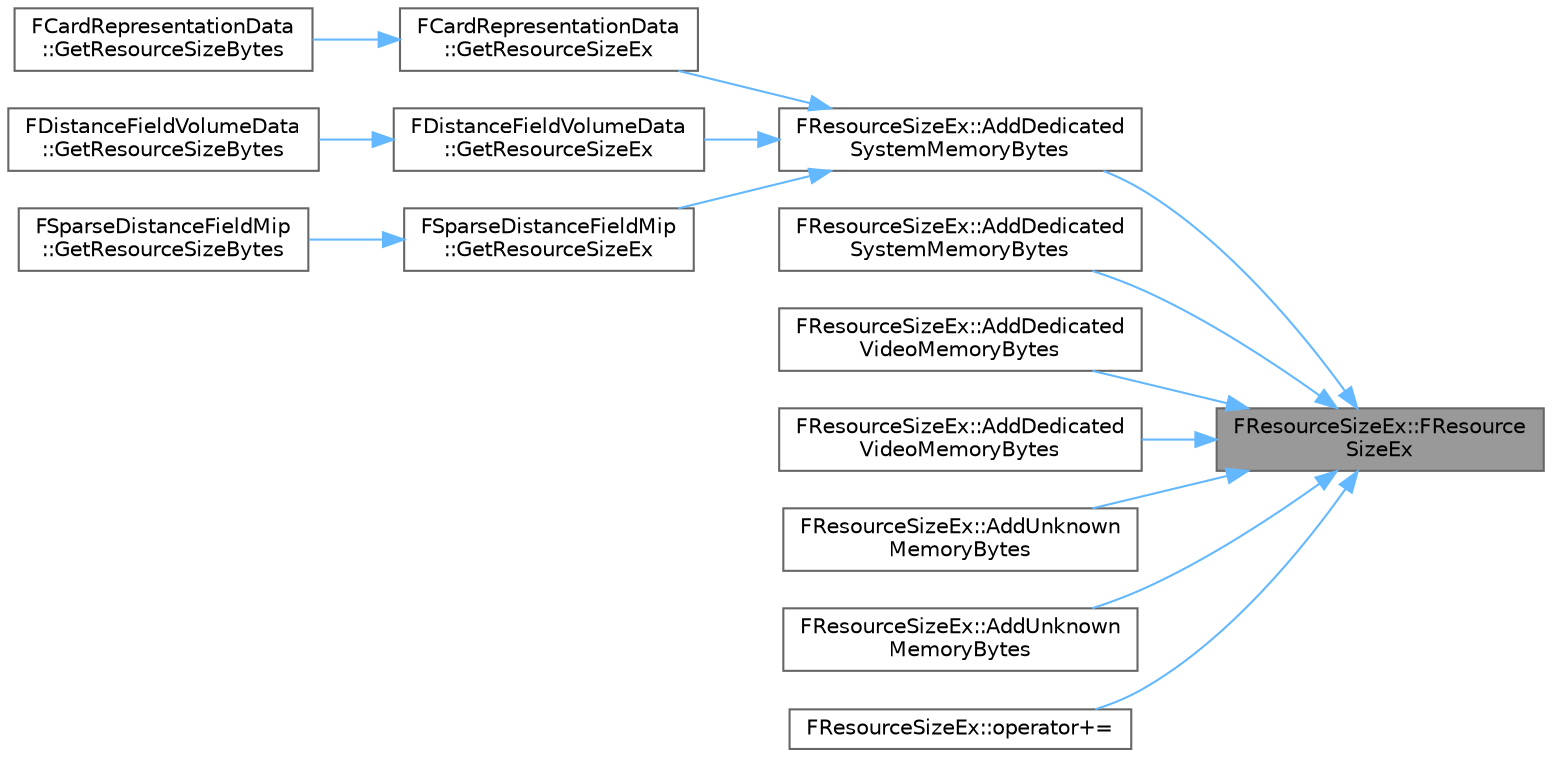 digraph "FResourceSizeEx::FResourceSizeEx"
{
 // INTERACTIVE_SVG=YES
 // LATEX_PDF_SIZE
  bgcolor="transparent";
  edge [fontname=Helvetica,fontsize=10,labelfontname=Helvetica,labelfontsize=10];
  node [fontname=Helvetica,fontsize=10,shape=box,height=0.2,width=0.4];
  rankdir="RL";
  Node1 [id="Node000001",label="FResourceSizeEx::FResource\lSizeEx",height=0.2,width=0.4,color="gray40", fillcolor="grey60", style="filled", fontcolor="black",tooltip="Default constructor."];
  Node1 -> Node2 [id="edge1_Node000001_Node000002",dir="back",color="steelblue1",style="solid",tooltip=" "];
  Node2 [id="Node000002",label="FResourceSizeEx::AddDedicated\lSystemMemoryBytes",height=0.2,width=0.4,color="grey40", fillcolor="white", style="filled",URL="$da/dcf/structFResourceSizeEx.html#a9cea1bf688393c60af3d907649d70853",tooltip=" "];
  Node2 -> Node3 [id="edge2_Node000002_Node000003",dir="back",color="steelblue1",style="solid",tooltip=" "];
  Node3 [id="Node000003",label="FCardRepresentationData\l::GetResourceSizeEx",height=0.2,width=0.4,color="grey40", fillcolor="white", style="filled",URL="$d4/d72/classFCardRepresentationData.html#a918d0c82760112515cd19c4c0a712fbf",tooltip=" "];
  Node3 -> Node4 [id="edge3_Node000003_Node000004",dir="back",color="steelblue1",style="solid",tooltip=" "];
  Node4 [id="Node000004",label="FCardRepresentationData\l::GetResourceSizeBytes",height=0.2,width=0.4,color="grey40", fillcolor="white", style="filled",URL="$d4/d72/classFCardRepresentationData.html#a61a9a1a040f3ae86052b6e99c1b0d2d7",tooltip=" "];
  Node2 -> Node5 [id="edge4_Node000002_Node000005",dir="back",color="steelblue1",style="solid",tooltip=" "];
  Node5 [id="Node000005",label="FDistanceFieldVolumeData\l::GetResourceSizeEx",height=0.2,width=0.4,color="grey40", fillcolor="white", style="filled",URL="$d9/ddb/classFDistanceFieldVolumeData.html#ad7dce2ae6cd5089c292012700ec0fe0d",tooltip=" "];
  Node5 -> Node6 [id="edge5_Node000005_Node000006",dir="back",color="steelblue1",style="solid",tooltip=" "];
  Node6 [id="Node000006",label="FDistanceFieldVolumeData\l::GetResourceSizeBytes",height=0.2,width=0.4,color="grey40", fillcolor="white", style="filled",URL="$d9/ddb/classFDistanceFieldVolumeData.html#a4ab456a2f58e7ee36ab852d9fb98c4e7",tooltip=" "];
  Node2 -> Node7 [id="edge6_Node000002_Node000007",dir="back",color="steelblue1",style="solid",tooltip=" "];
  Node7 [id="Node000007",label="FSparseDistanceFieldMip\l::GetResourceSizeEx",height=0.2,width=0.4,color="grey40", fillcolor="white", style="filled",URL="$d2/db7/classFSparseDistanceFieldMip.html#a08065cf9322bb28a91e7cad6d90194f3",tooltip=" "];
  Node7 -> Node8 [id="edge7_Node000007_Node000008",dir="back",color="steelblue1",style="solid",tooltip=" "];
  Node8 [id="Node000008",label="FSparseDistanceFieldMip\l::GetResourceSizeBytes",height=0.2,width=0.4,color="grey40", fillcolor="white", style="filled",URL="$d2/db7/classFSparseDistanceFieldMip.html#a8ba33589fc7d7e3c43b3433cbe5ce713",tooltip=" "];
  Node1 -> Node9 [id="edge8_Node000001_Node000009",dir="back",color="steelblue1",style="solid",tooltip=" "];
  Node9 [id="Node000009",label="FResourceSizeEx::AddDedicated\lSystemMemoryBytes",height=0.2,width=0.4,color="grey40", fillcolor="white", style="filled",URL="$da/dcf/structFResourceSizeEx.html#a92eaeaff1d16f629ce0c20388dc534a5",tooltip="Add the given number of bytes to the dedicated system memory count."];
  Node1 -> Node10 [id="edge9_Node000001_Node000010",dir="back",color="steelblue1",style="solid",tooltip=" "];
  Node10 [id="Node000010",label="FResourceSizeEx::AddDedicated\lVideoMemoryBytes",height=0.2,width=0.4,color="grey40", fillcolor="white", style="filled",URL="$da/dcf/structFResourceSizeEx.html#a6f2ab9473c50314b4c3228b92dd40f92",tooltip=" "];
  Node1 -> Node11 [id="edge10_Node000001_Node000011",dir="back",color="steelblue1",style="solid",tooltip=" "];
  Node11 [id="Node000011",label="FResourceSizeEx::AddDedicated\lVideoMemoryBytes",height=0.2,width=0.4,color="grey40", fillcolor="white", style="filled",URL="$da/dcf/structFResourceSizeEx.html#a1bdec2c23d3334119bcd0cb317de518c",tooltip="Add the given number of bytes to the dedicated video memory count."];
  Node1 -> Node12 [id="edge11_Node000001_Node000012",dir="back",color="steelblue1",style="solid",tooltip=" "];
  Node12 [id="Node000012",label="FResourceSizeEx::AddUnknown\lMemoryBytes",height=0.2,width=0.4,color="grey40", fillcolor="white", style="filled",URL="$da/dcf/structFResourceSizeEx.html#a32f115089bd37a0cd9a0501b232630d3",tooltip=" "];
  Node1 -> Node13 [id="edge12_Node000001_Node000013",dir="back",color="steelblue1",style="solid",tooltip=" "];
  Node13 [id="Node000013",label="FResourceSizeEx::AddUnknown\lMemoryBytes",height=0.2,width=0.4,color="grey40", fillcolor="white", style="filled",URL="$da/dcf/structFResourceSizeEx.html#afb527c0482a9c4a24abc60586f438498",tooltip="Add the given number of bytes to the unknown memory count."];
  Node1 -> Node14 [id="edge13_Node000001_Node000014",dir="back",color="steelblue1",style="solid",tooltip=" "];
  Node14 [id="Node000014",label="FResourceSizeEx::operator+=",height=0.2,width=0.4,color="grey40", fillcolor="white", style="filled",URL="$da/dcf/structFResourceSizeEx.html#aa65b665d8f61c7996dd282c05478abd7",tooltip="Add another FResourceSizeEx to this one."];
}
